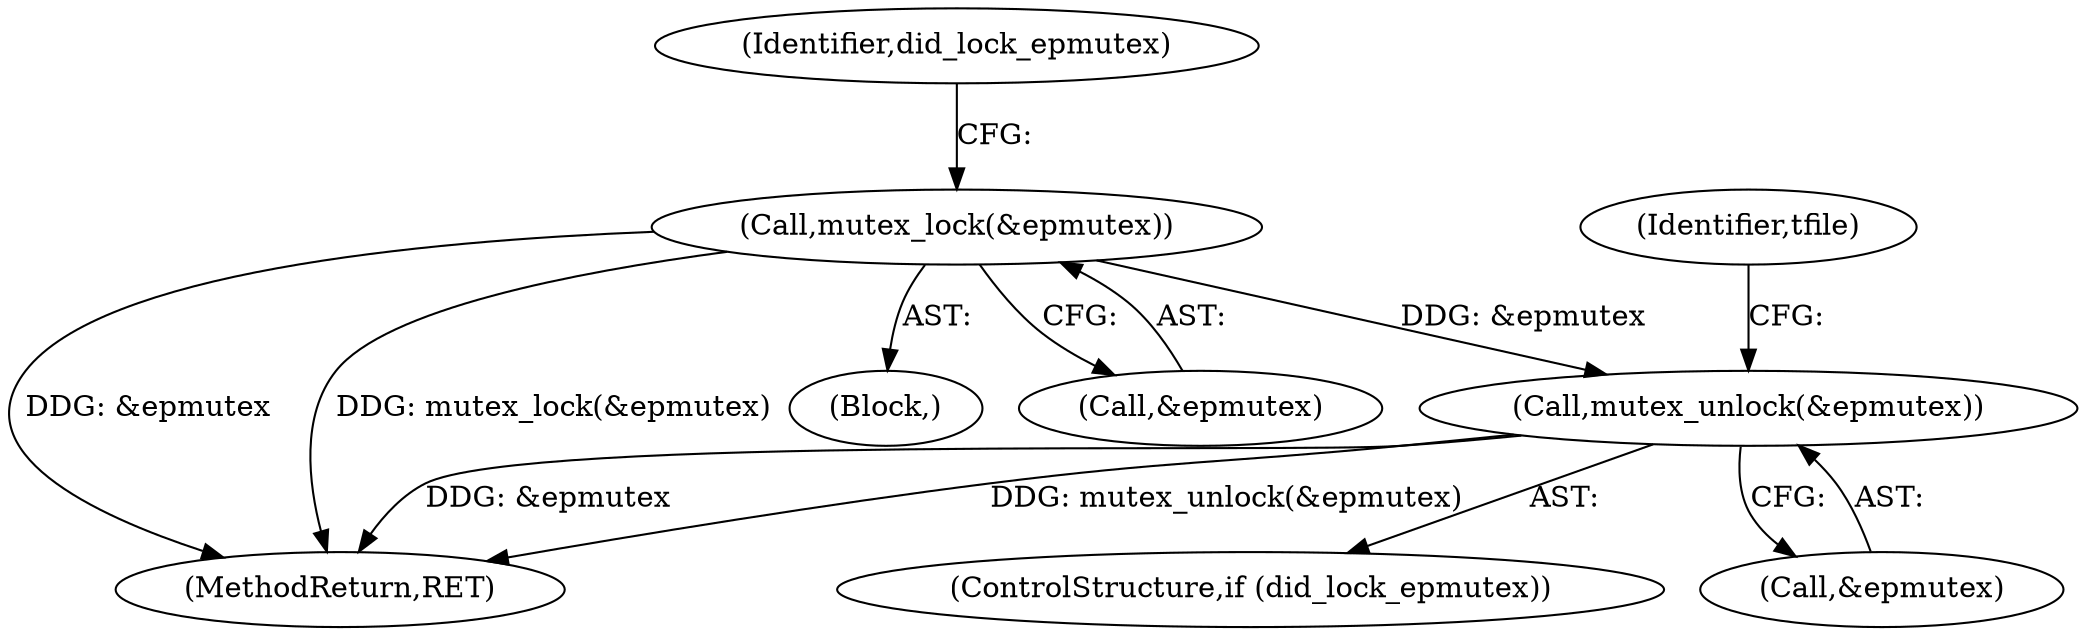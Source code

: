 digraph "0_linux_13d518074a952d33d47c428419693f63389547e9@API" {
"1000333" [label="(Call,mutex_unlock(&epmutex))"];
"1000207" [label="(Call,mutex_lock(&epmutex))"];
"1000337" [label="(Identifier,tfile)"];
"1000334" [label="(Call,&epmutex)"];
"1000344" [label="(MethodReturn,RET)"];
"1000211" [label="(Identifier,did_lock_epmutex)"];
"1000206" [label="(Block,)"];
"1000207" [label="(Call,mutex_lock(&epmutex))"];
"1000208" [label="(Call,&epmutex)"];
"1000333" [label="(Call,mutex_unlock(&epmutex))"];
"1000331" [label="(ControlStructure,if (did_lock_epmutex))"];
"1000333" -> "1000331"  [label="AST: "];
"1000333" -> "1000334"  [label="CFG: "];
"1000334" -> "1000333"  [label="AST: "];
"1000337" -> "1000333"  [label="CFG: "];
"1000333" -> "1000344"  [label="DDG: &epmutex"];
"1000333" -> "1000344"  [label="DDG: mutex_unlock(&epmutex)"];
"1000207" -> "1000333"  [label="DDG: &epmutex"];
"1000207" -> "1000206"  [label="AST: "];
"1000207" -> "1000208"  [label="CFG: "];
"1000208" -> "1000207"  [label="AST: "];
"1000211" -> "1000207"  [label="CFG: "];
"1000207" -> "1000344"  [label="DDG: &epmutex"];
"1000207" -> "1000344"  [label="DDG: mutex_lock(&epmutex)"];
}
